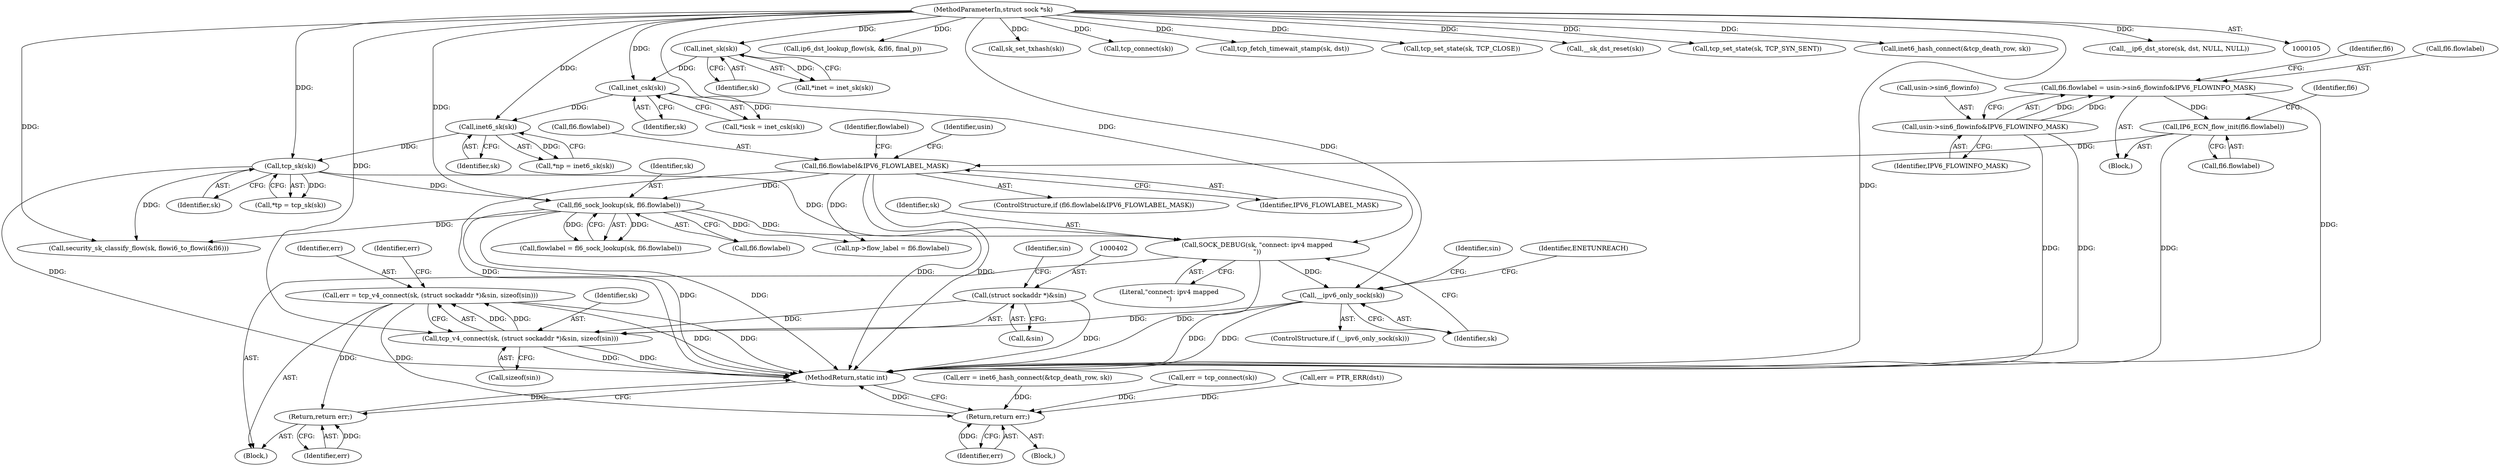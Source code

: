 digraph "0_linux_45f6fad84cc305103b28d73482b344d7f5b76f39_15@API" {
"1000397" [label="(Call,err = tcp_v4_connect(sk, (struct sockaddr *)&sin, sizeof(sin)))"];
"1000399" [label="(Call,tcp_v4_connect(sk, (struct sockaddr *)&sin, sizeof(sin)))"];
"1000350" [label="(Call,__ipv6_only_sock(sk))"];
"1000346" [label="(Call,SOCK_DEBUG(sk, \"connect: ipv4 mapped\n\"))"];
"1000196" [label="(Call,fl6_sock_lookup(sk, fl6.flowlabel))"];
"1000134" [label="(Call,tcp_sk(sk))"];
"1000129" [label="(Call,inet6_sk(sk))"];
"1000124" [label="(Call,inet_csk(sk))"];
"1000119" [label="(Call,inet_sk(sk))"];
"1000106" [label="(MethodParameterIn,struct sock *sk)"];
"1000187" [label="(Call,fl6.flowlabel&IPV6_FLOWLABEL_MASK)"];
"1000182" [label="(Call,IP6_ECN_flow_init(fl6.flowlabel))"];
"1000173" [label="(Call,fl6.flowlabel = usin->sin6_flowinfo&IPV6_FLOWINFO_MASK)"];
"1000177" [label="(Call,usin->sin6_flowinfo&IPV6_FLOWINFO_MASK)"];
"1000401" [label="(Call,(struct sockaddr *)&sin)"];
"1000440" [label="(Return,return err;)"];
"1000714" [label="(Return,return err;)"];
"1000440" [label="(Return,return err;)"];
"1000408" [label="(Identifier,err)"];
"1000523" [label="(Call,ip6_dst_lookup_flow(sk, &fl6, final_p))"];
"1000134" [label="(Call,tcp_sk(sk))"];
"1000119" [label="(Call,inet_sk(sk))"];
"1000645" [label="(Call,err = inet6_hash_connect(&tcp_death_row, sk))"];
"1000135" [label="(Identifier,sk)"];
"1000354" [label="(Identifier,ENETUNREACH)"];
"1000198" [label="(Call,fl6.flowlabel)"];
"1000127" [label="(Call,*np = inet6_sk(sk))"];
"1000406" [label="(Identifier,sin)"];
"1000125" [label="(Identifier,sk)"];
"1000441" [label="(Identifier,err)"];
"1000350" [label="(Call,__ipv6_only_sock(sk))"];
"1000716" [label="(MethodReturn,static int)"];
"1000172" [label="(Block,)"];
"1000714" [label="(Return,return err;)"];
"1000174" [label="(Call,fl6.flowlabel)"];
"1000688" [label="(Call,err = tcp_connect(sk))"];
"1000398" [label="(Identifier,err)"];
"1000109" [label="(Block,)"];
"1000654" [label="(Call,sk_set_txhash(sk))"];
"1000327" [label="(Call,np->flow_label = fl6.flowlabel)"];
"1000181" [label="(Identifier,IPV6_FLOWINFO_MASK)"];
"1000182" [label="(Call,IP6_ECN_flow_init(fl6.flowlabel))"];
"1000690" [label="(Call,tcp_connect(sk))"];
"1000357" [label="(Identifier,sin)"];
"1000400" [label="(Identifier,sk)"];
"1000595" [label="(Call,tcp_fetch_timewait_stamp(sk, dst))"];
"1000197" [label="(Identifier,sk)"];
"1000195" [label="(Identifier,flowlabel)"];
"1000184" [label="(Identifier,fl6)"];
"1000124" [label="(Call,inet_csk(sk))"];
"1000349" [label="(ControlStructure,if (__ipv6_only_sock(sk)))"];
"1000213" [label="(Identifier,usin)"];
"1000347" [label="(Identifier,sk)"];
"1000188" [label="(Call,fl6.flowlabel)"];
"1000698" [label="(Call,tcp_set_state(sk, TCP_CLOSE))"];
"1000177" [label="(Call,usin->sin6_flowinfo&IPV6_FLOWINFO_MASK)"];
"1000701" [label="(Call,__sk_dst_reset(sk))"];
"1000532" [label="(Call,err = PTR_ERR(dst))"];
"1000173" [label="(Call,fl6.flowlabel = usin->sin6_flowinfo&IPV6_FLOWINFO_MASK)"];
"1000183" [label="(Call,fl6.flowlabel)"];
"1000397" [label="(Call,err = tcp_v4_connect(sk, (struct sockaddr *)&sin, sizeof(sin)))"];
"1000401" [label="(Call,(struct sockaddr *)&sin)"];
"1000338" [label="(Block,)"];
"1000194" [label="(Call,flowlabel = fl6_sock_lookup(sk, fl6.flowlabel))"];
"1000186" [label="(ControlStructure,if (fl6.flowlabel&IPV6_FLOWLABEL_MASK))"];
"1000189" [label="(Identifier,fl6)"];
"1000191" [label="(Identifier,IPV6_FLOWLABEL_MASK)"];
"1000129" [label="(Call,inet6_sk(sk))"];
"1000106" [label="(MethodParameterIn,struct sock *sk)"];
"1000399" [label="(Call,tcp_v4_connect(sk, (struct sockaddr *)&sin, sizeof(sin)))"];
"1000642" [label="(Call,tcp_set_state(sk, TCP_SYN_SENT))"];
"1000178" [label="(Call,usin->sin6_flowinfo)"];
"1000351" [label="(Identifier,sk)"];
"1000132" [label="(Call,*tp = tcp_sk(sk))"];
"1000120" [label="(Identifier,sk)"];
"1000647" [label="(Call,inet6_hash_connect(&tcp_death_row, sk))"];
"1000403" [label="(Call,&sin)"];
"1000715" [label="(Identifier,err)"];
"1000348" [label="(Literal,\"connect: ipv4 mapped\n\")"];
"1000196" [label="(Call,fl6_sock_lookup(sk, fl6.flowlabel))"];
"1000187" [label="(Call,fl6.flowlabel&IPV6_FLOWLABEL_MASK)"];
"1000516" [label="(Call,security_sk_classify_flow(sk, flowi6_to_flowi(&fl6)))"];
"1000130" [label="(Identifier,sk)"];
"1000117" [label="(Call,*inet = inet_sk(sk))"];
"1000569" [label="(Call,__ip6_dst_store(sk, dst, NULL, NULL))"];
"1000346" [label="(Call,SOCK_DEBUG(sk, \"connect: ipv4 mapped\n\"))"];
"1000122" [label="(Call,*icsk = inet_csk(sk))"];
"1000405" [label="(Call,sizeof(sin))"];
"1000397" -> "1000338"  [label="AST: "];
"1000397" -> "1000399"  [label="CFG: "];
"1000398" -> "1000397"  [label="AST: "];
"1000399" -> "1000397"  [label="AST: "];
"1000408" -> "1000397"  [label="CFG: "];
"1000397" -> "1000716"  [label="DDG: "];
"1000397" -> "1000716"  [label="DDG: "];
"1000399" -> "1000397"  [label="DDG: "];
"1000399" -> "1000397"  [label="DDG: "];
"1000397" -> "1000440"  [label="DDG: "];
"1000397" -> "1000714"  [label="DDG: "];
"1000399" -> "1000405"  [label="CFG: "];
"1000400" -> "1000399"  [label="AST: "];
"1000401" -> "1000399"  [label="AST: "];
"1000405" -> "1000399"  [label="AST: "];
"1000399" -> "1000716"  [label="DDG: "];
"1000399" -> "1000716"  [label="DDG: "];
"1000350" -> "1000399"  [label="DDG: "];
"1000106" -> "1000399"  [label="DDG: "];
"1000401" -> "1000399"  [label="DDG: "];
"1000350" -> "1000349"  [label="AST: "];
"1000350" -> "1000351"  [label="CFG: "];
"1000351" -> "1000350"  [label="AST: "];
"1000354" -> "1000350"  [label="CFG: "];
"1000357" -> "1000350"  [label="CFG: "];
"1000350" -> "1000716"  [label="DDG: "];
"1000350" -> "1000716"  [label="DDG: "];
"1000346" -> "1000350"  [label="DDG: "];
"1000106" -> "1000350"  [label="DDG: "];
"1000346" -> "1000338"  [label="AST: "];
"1000346" -> "1000348"  [label="CFG: "];
"1000347" -> "1000346"  [label="AST: "];
"1000348" -> "1000346"  [label="AST: "];
"1000351" -> "1000346"  [label="CFG: "];
"1000346" -> "1000716"  [label="DDG: "];
"1000196" -> "1000346"  [label="DDG: "];
"1000134" -> "1000346"  [label="DDG: "];
"1000106" -> "1000346"  [label="DDG: "];
"1000196" -> "1000194"  [label="AST: "];
"1000196" -> "1000198"  [label="CFG: "];
"1000197" -> "1000196"  [label="AST: "];
"1000198" -> "1000196"  [label="AST: "];
"1000194" -> "1000196"  [label="CFG: "];
"1000196" -> "1000716"  [label="DDG: "];
"1000196" -> "1000716"  [label="DDG: "];
"1000196" -> "1000194"  [label="DDG: "];
"1000196" -> "1000194"  [label="DDG: "];
"1000134" -> "1000196"  [label="DDG: "];
"1000106" -> "1000196"  [label="DDG: "];
"1000187" -> "1000196"  [label="DDG: "];
"1000196" -> "1000327"  [label="DDG: "];
"1000196" -> "1000516"  [label="DDG: "];
"1000134" -> "1000132"  [label="AST: "];
"1000134" -> "1000135"  [label="CFG: "];
"1000135" -> "1000134"  [label="AST: "];
"1000132" -> "1000134"  [label="CFG: "];
"1000134" -> "1000716"  [label="DDG: "];
"1000134" -> "1000132"  [label="DDG: "];
"1000129" -> "1000134"  [label="DDG: "];
"1000106" -> "1000134"  [label="DDG: "];
"1000134" -> "1000516"  [label="DDG: "];
"1000129" -> "1000127"  [label="AST: "];
"1000129" -> "1000130"  [label="CFG: "];
"1000130" -> "1000129"  [label="AST: "];
"1000127" -> "1000129"  [label="CFG: "];
"1000129" -> "1000127"  [label="DDG: "];
"1000124" -> "1000129"  [label="DDG: "];
"1000106" -> "1000129"  [label="DDG: "];
"1000124" -> "1000122"  [label="AST: "];
"1000124" -> "1000125"  [label="CFG: "];
"1000125" -> "1000124"  [label="AST: "];
"1000122" -> "1000124"  [label="CFG: "];
"1000124" -> "1000122"  [label="DDG: "];
"1000119" -> "1000124"  [label="DDG: "];
"1000106" -> "1000124"  [label="DDG: "];
"1000119" -> "1000117"  [label="AST: "];
"1000119" -> "1000120"  [label="CFG: "];
"1000120" -> "1000119"  [label="AST: "];
"1000117" -> "1000119"  [label="CFG: "];
"1000119" -> "1000117"  [label="DDG: "];
"1000106" -> "1000119"  [label="DDG: "];
"1000106" -> "1000105"  [label="AST: "];
"1000106" -> "1000716"  [label="DDG: "];
"1000106" -> "1000516"  [label="DDG: "];
"1000106" -> "1000523"  [label="DDG: "];
"1000106" -> "1000569"  [label="DDG: "];
"1000106" -> "1000595"  [label="DDG: "];
"1000106" -> "1000642"  [label="DDG: "];
"1000106" -> "1000647"  [label="DDG: "];
"1000106" -> "1000654"  [label="DDG: "];
"1000106" -> "1000690"  [label="DDG: "];
"1000106" -> "1000698"  [label="DDG: "];
"1000106" -> "1000701"  [label="DDG: "];
"1000187" -> "1000186"  [label="AST: "];
"1000187" -> "1000191"  [label="CFG: "];
"1000188" -> "1000187"  [label="AST: "];
"1000191" -> "1000187"  [label="AST: "];
"1000195" -> "1000187"  [label="CFG: "];
"1000213" -> "1000187"  [label="CFG: "];
"1000187" -> "1000716"  [label="DDG: "];
"1000187" -> "1000716"  [label="DDG: "];
"1000187" -> "1000716"  [label="DDG: "];
"1000182" -> "1000187"  [label="DDG: "];
"1000187" -> "1000327"  [label="DDG: "];
"1000182" -> "1000172"  [label="AST: "];
"1000182" -> "1000183"  [label="CFG: "];
"1000183" -> "1000182"  [label="AST: "];
"1000189" -> "1000182"  [label="CFG: "];
"1000182" -> "1000716"  [label="DDG: "];
"1000173" -> "1000182"  [label="DDG: "];
"1000173" -> "1000172"  [label="AST: "];
"1000173" -> "1000177"  [label="CFG: "];
"1000174" -> "1000173"  [label="AST: "];
"1000177" -> "1000173"  [label="AST: "];
"1000184" -> "1000173"  [label="CFG: "];
"1000173" -> "1000716"  [label="DDG: "];
"1000177" -> "1000173"  [label="DDG: "];
"1000177" -> "1000173"  [label="DDG: "];
"1000177" -> "1000181"  [label="CFG: "];
"1000178" -> "1000177"  [label="AST: "];
"1000181" -> "1000177"  [label="AST: "];
"1000177" -> "1000716"  [label="DDG: "];
"1000177" -> "1000716"  [label="DDG: "];
"1000401" -> "1000403"  [label="CFG: "];
"1000402" -> "1000401"  [label="AST: "];
"1000403" -> "1000401"  [label="AST: "];
"1000406" -> "1000401"  [label="CFG: "];
"1000401" -> "1000716"  [label="DDG: "];
"1000440" -> "1000338"  [label="AST: "];
"1000440" -> "1000441"  [label="CFG: "];
"1000441" -> "1000440"  [label="AST: "];
"1000716" -> "1000440"  [label="CFG: "];
"1000440" -> "1000716"  [label="DDG: "];
"1000441" -> "1000440"  [label="DDG: "];
"1000714" -> "1000109"  [label="AST: "];
"1000714" -> "1000715"  [label="CFG: "];
"1000715" -> "1000714"  [label="AST: "];
"1000716" -> "1000714"  [label="CFG: "];
"1000714" -> "1000716"  [label="DDG: "];
"1000715" -> "1000714"  [label="DDG: "];
"1000532" -> "1000714"  [label="DDG: "];
"1000645" -> "1000714"  [label="DDG: "];
"1000688" -> "1000714"  [label="DDG: "];
}
